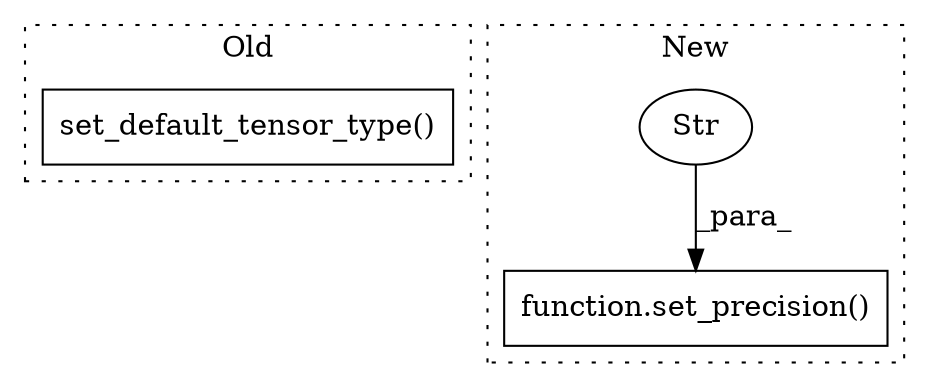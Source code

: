 digraph G {
subgraph cluster0 {
1 [label="set_default_tensor_type()" a="75" s="248,296" l="30,1" shape="box"];
label = "Old";
style="dotted";
}
subgraph cluster1 {
2 [label="function.set_precision()" a="75" s="293,315" l="14,1" shape="box"];
3 [label="Str" a="66" s="307" l="8" shape="ellipse"];
label = "New";
style="dotted";
}
3 -> 2 [label="_para_"];
}